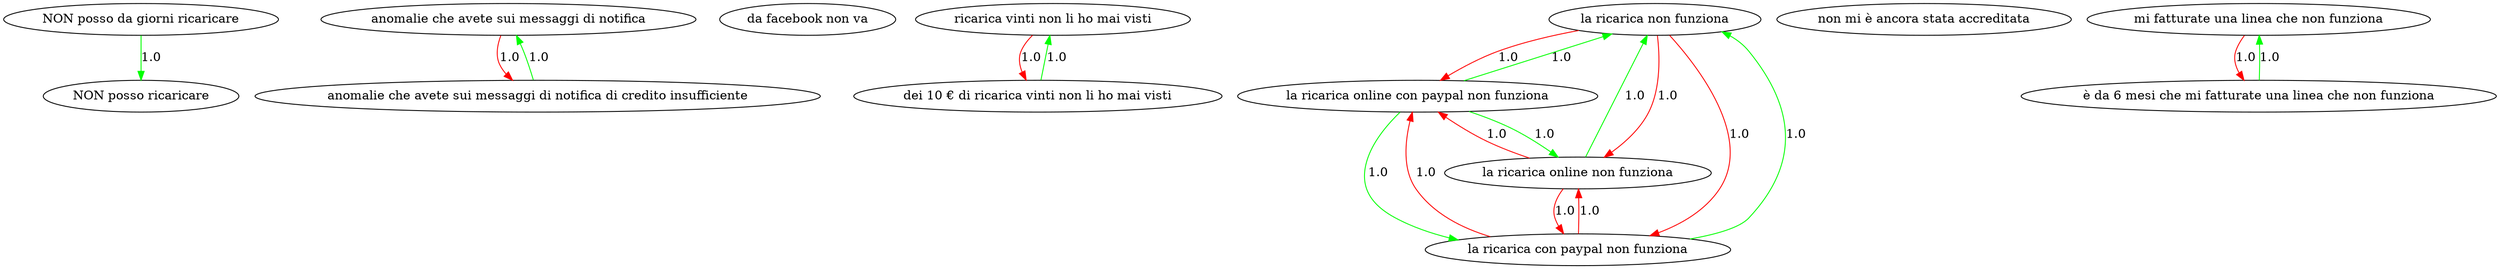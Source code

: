 digraph rawGraph {
"NON posso ricaricare";"NON posso da giorni ricaricare";"anomalie che avete sui messaggi di notifica";"anomalie che avete sui messaggi di notifica di credito insufficiente";"da facebook non va";"ricarica vinti non li ho mai visti";"dei 10 € di ricarica vinti non li ho mai visti";"la ricarica non funziona";"la ricarica online con paypal non funziona";"la ricarica con paypal non funziona";"la ricarica online non funziona";"non mi è ancora stata accreditata";"mi fatturate una linea che non funziona";"è da 6 mesi che mi fatturate una linea che non funziona";"NON posso da giorni ricaricare" -> "NON posso ricaricare" [label=1.0] [color=green]
"anomalie che avete sui messaggi di notifica di credito insufficiente" -> "anomalie che avete sui messaggi di notifica" [label=1.0] [color=green]
"anomalie che avete sui messaggi di notifica" -> "anomalie che avete sui messaggi di notifica di credito insufficiente" [label=1.0] [color=red]
"dei 10 € di ricarica vinti non li ho mai visti" -> "ricarica vinti non li ho mai visti" [label=1.0] [color=green]
"ricarica vinti non li ho mai visti" -> "dei 10 € di ricarica vinti non li ho mai visti" [label=1.0] [color=red]
"la ricarica online con paypal non funziona" -> "la ricarica con paypal non funziona" [label=1.0] [color=green]
"la ricarica con paypal non funziona" -> "la ricarica non funziona" [label=1.0] [color=green]
"la ricarica online con paypal non funziona" -> "la ricarica online non funziona" [label=1.0] [color=green]
"la ricarica online non funziona" -> "la ricarica non funziona" [label=1.0] [color=green]
"la ricarica online con paypal non funziona" -> "la ricarica non funziona" [label=1.0] [color=green]
"la ricarica non funziona" -> "la ricarica online con paypal non funziona" [label=1.0] [color=red]
"la ricarica non funziona" -> "la ricarica con paypal non funziona" [label=1.0] [color=red]
"la ricarica non funziona" -> "la ricarica online non funziona" [label=1.0] [color=red]
"la ricarica con paypal non funziona" -> "la ricarica online con paypal non funziona" [label=1.0] [color=red]
"la ricarica con paypal non funziona" -> "la ricarica online non funziona" [label=1.0] [color=red]
"la ricarica online non funziona" -> "la ricarica online con paypal non funziona" [label=1.0] [color=red]
"la ricarica online non funziona" -> "la ricarica con paypal non funziona" [label=1.0] [color=red]
"è da 6 mesi che mi fatturate una linea che non funziona" -> "mi fatturate una linea che non funziona" [label=1.0] [color=green]
"mi fatturate una linea che non funziona" -> "è da 6 mesi che mi fatturate una linea che non funziona" [label=1.0] [color=red]
}